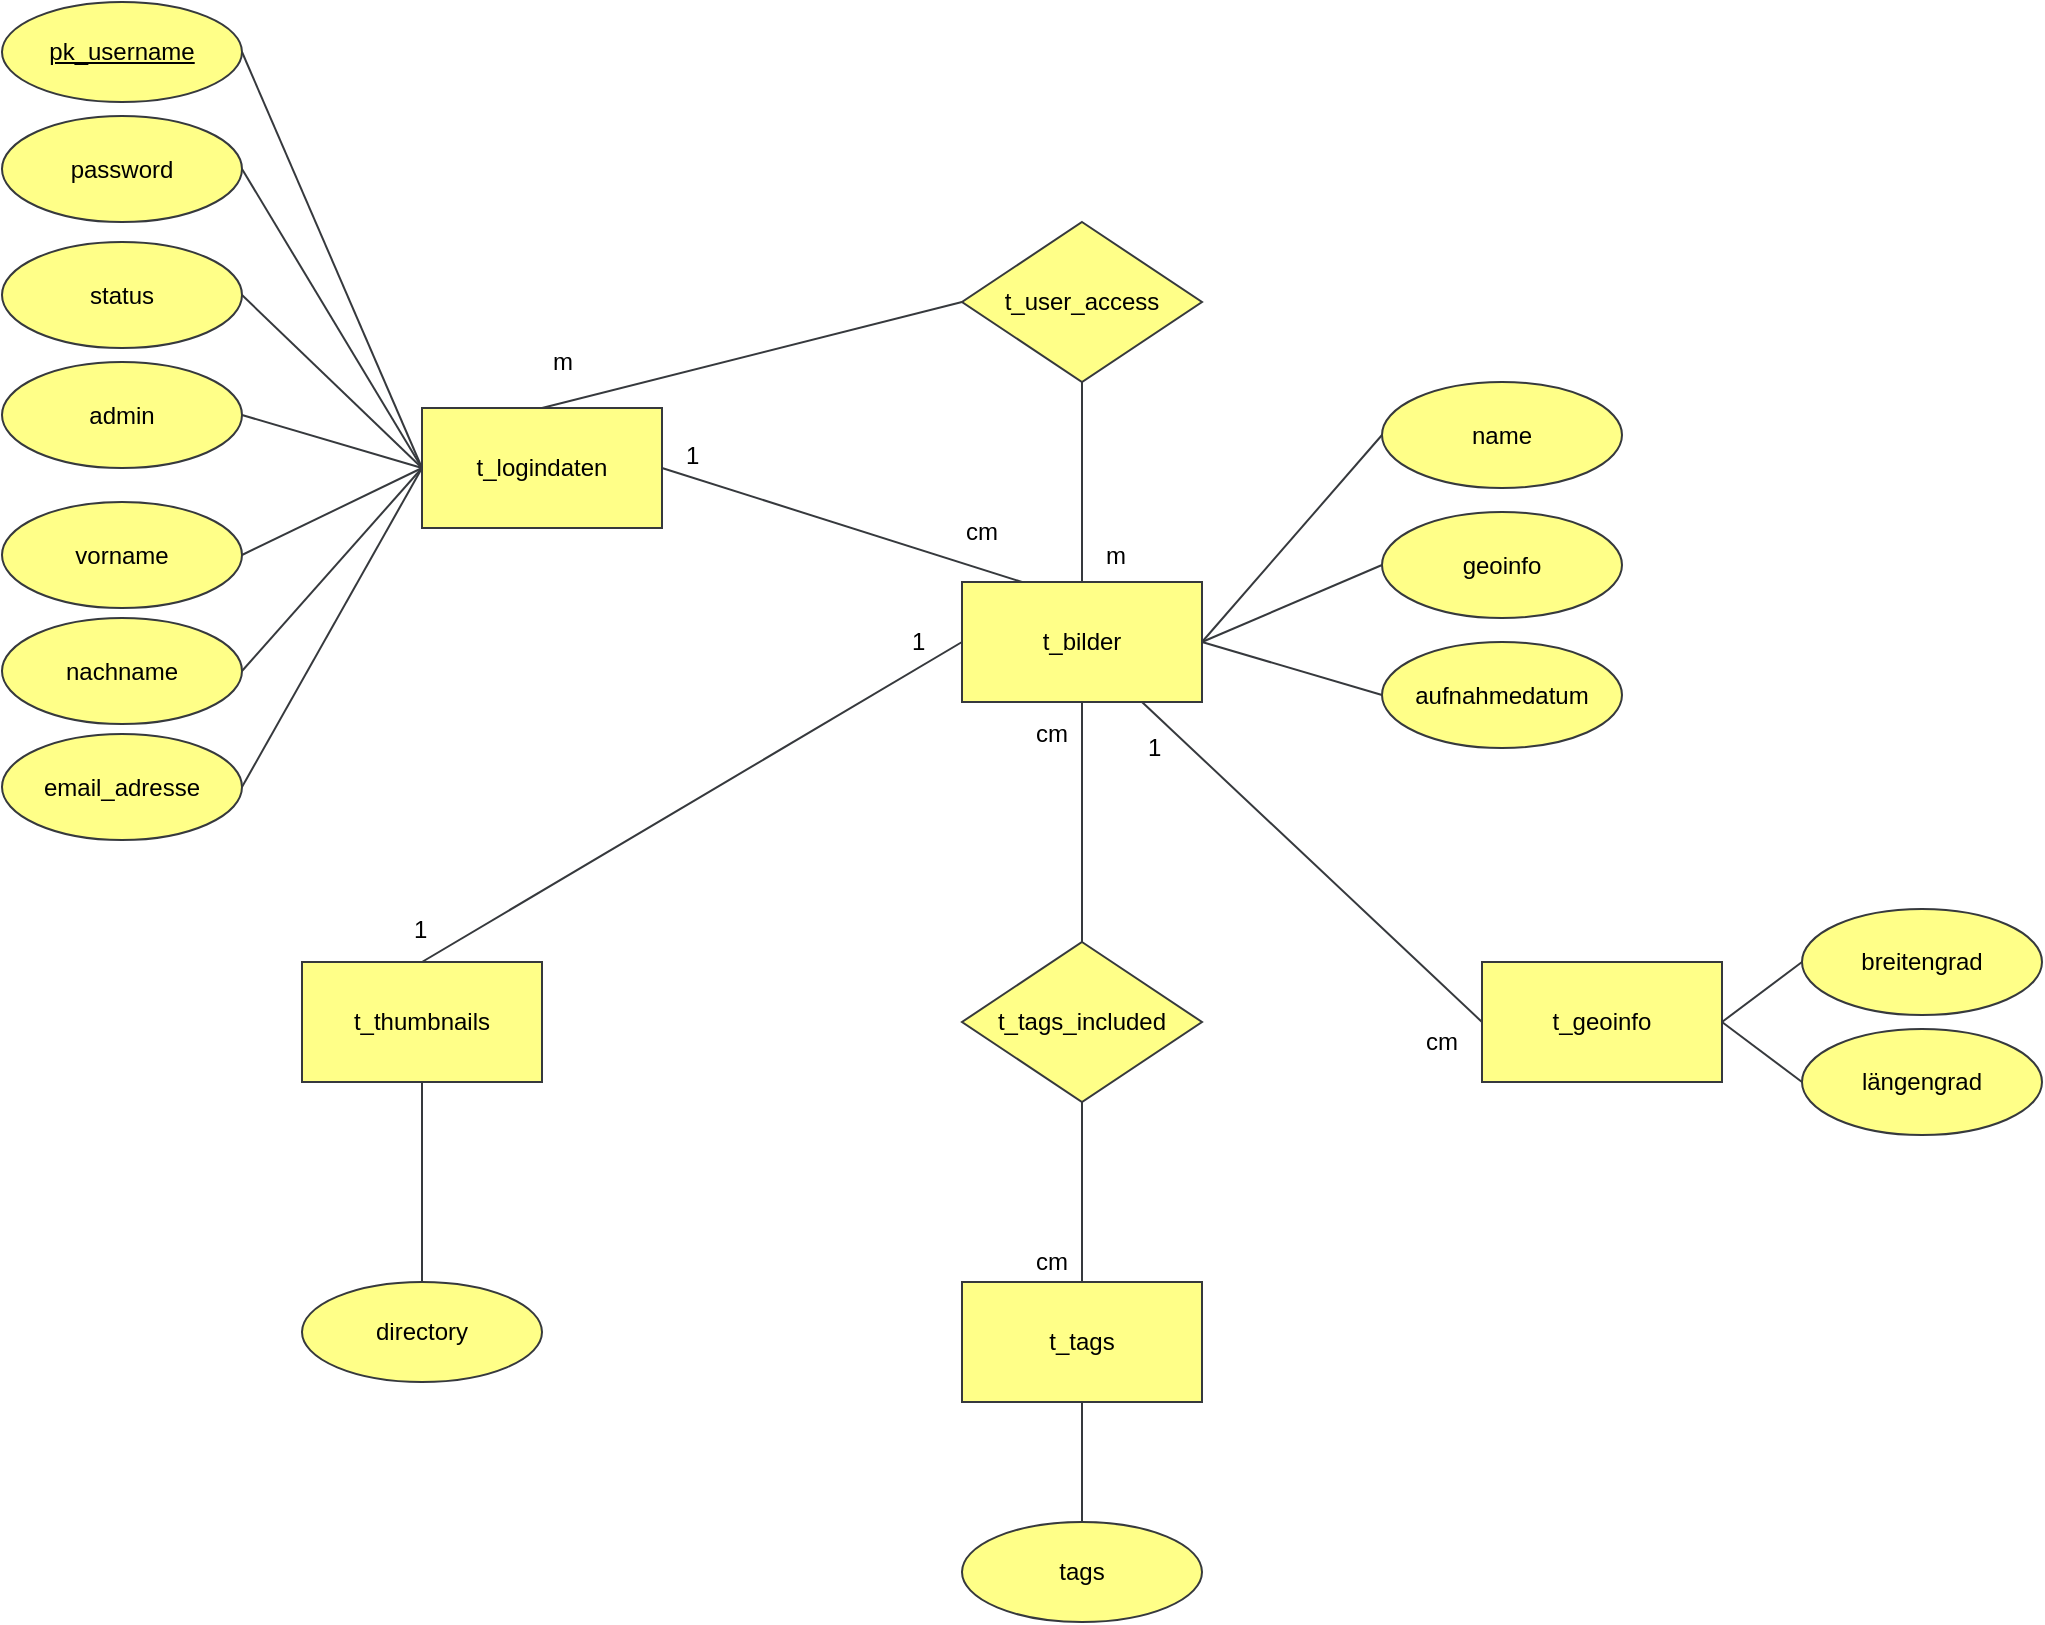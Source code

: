 <mxfile version="10.7.0" type="device"><diagram name="Page-1" id="edf60f1a-56cd-e834-aa8a-f176f3a09ee4"><mxGraphModel dx="1634" dy="715" grid="0" gridSize="10" guides="1" tooltips="1" connect="1" arrows="1" fold="1" page="1" pageScale="1" pageWidth="1100" pageHeight="850" background="#ffffff" math="0" shadow="0"><root><mxCell id="0"/><mxCell id="1" parent="0"/><mxCell id="_tiGaT_UiBhfCGNLS5t0-2" value="t_logindaten" style="rounded=0;whiteSpace=wrap;html=1;fillColor=#ffff88;strokeColor=#36393d;" parent="1" vertex="1"><mxGeometry x="230" y="223" width="120" height="60" as="geometry"/></mxCell><mxCell id="_tiGaT_UiBhfCGNLS5t0-3" value="t_bilder" style="rounded=0;whiteSpace=wrap;html=1;fillColor=#ffff88;strokeColor=#36393d;" parent="1" vertex="1"><mxGeometry x="500" y="310" width="120" height="60" as="geometry"/></mxCell><mxCell id="_tiGaT_UiBhfCGNLS5t0-4" value="t_geoinfo" style="rounded=0;whiteSpace=wrap;html=1;fillColor=#ffff88;strokeColor=#36393d;" parent="1" vertex="1"><mxGeometry x="760" y="500" width="120" height="60" as="geometry"/></mxCell><mxCell id="_tiGaT_UiBhfCGNLS5t0-5" value="t_tags" style="rounded=0;whiteSpace=wrap;html=1;fillColor=#ffff88;strokeColor=#36393d;" parent="1" vertex="1"><mxGeometry x="500" y="660" width="120" height="60" as="geometry"/></mxCell><mxCell id="_tiGaT_UiBhfCGNLS5t0-6" value="t_thumbnails" style="rounded=0;whiteSpace=wrap;html=1;fillColor=#ffff88;strokeColor=#36393d;" parent="1" vertex="1"><mxGeometry x="170" y="500" width="120" height="60" as="geometry"/></mxCell><mxCell id="_tiGaT_UiBhfCGNLS5t0-7" value="t_tags_included" style="rhombus;whiteSpace=wrap;html=1;fillColor=#ffff88;strokeColor=#36393d;" parent="1" vertex="1"><mxGeometry x="500" y="490" width="120" height="80" as="geometry"/></mxCell><mxCell id="_tiGaT_UiBhfCGNLS5t0-9" value="t_user_access" style="rhombus;whiteSpace=wrap;html=1;fillColor=#ffff88;strokeColor=#36393d;" parent="1" vertex="1"><mxGeometry x="500" y="130" width="120" height="80" as="geometry"/></mxCell><mxCell id="_tiGaT_UiBhfCGNLS5t0-10" value="&lt;u&gt;pk_username&lt;/u&gt;" style="ellipse;whiteSpace=wrap;html=1;fillColor=#ffff88;strokeColor=#36393d;" parent="1" vertex="1"><mxGeometry x="20" y="20" width="120" height="50" as="geometry"/></mxCell><mxCell id="_tiGaT_UiBhfCGNLS5t0-11" value="password" style="ellipse;whiteSpace=wrap;html=1;fillColor=#ffff88;strokeColor=#36393d;" parent="1" vertex="1"><mxGeometry x="20" y="77" width="120" height="53" as="geometry"/></mxCell><mxCell id="_tiGaT_UiBhfCGNLS5t0-12" value="status" style="ellipse;whiteSpace=wrap;html=1;fillColor=#ffff88;strokeColor=#36393d;" parent="1" vertex="1"><mxGeometry x="20" y="140" width="120" height="53" as="geometry"/></mxCell><mxCell id="_tiGaT_UiBhfCGNLS5t0-13" value="admin" style="ellipse;whiteSpace=wrap;html=1;fillColor=#ffff88;strokeColor=#36393d;" parent="1" vertex="1"><mxGeometry x="20" y="200" width="120" height="53" as="geometry"/></mxCell><mxCell id="_tiGaT_UiBhfCGNLS5t0-14" value="" style="endArrow=none;html=1;entryX=1;entryY=0.5;entryDx=0;entryDy=0;exitX=0;exitY=0.5;exitDx=0;exitDy=0;fillColor=#ffff88;strokeColor=#36393d;" parent="1" source="_tiGaT_UiBhfCGNLS5t0-2" target="_tiGaT_UiBhfCGNLS5t0-10" edge="1"><mxGeometry width="50" height="50" relative="1" as="geometry"><mxPoint x="220" y="90" as="sourcePoint"/><mxPoint x="230" y="20" as="targetPoint"/></mxGeometry></mxCell><mxCell id="_tiGaT_UiBhfCGNLS5t0-15" value="" style="endArrow=none;html=1;exitX=0;exitY=0.5;exitDx=0;exitDy=0;entryX=1;entryY=0.5;entryDx=0;entryDy=0;fillColor=#ffff88;strokeColor=#36393d;" parent="1" source="_tiGaT_UiBhfCGNLS5t0-2" target="_tiGaT_UiBhfCGNLS5t0-11" edge="1"><mxGeometry width="50" height="50" relative="1" as="geometry"><mxPoint x="177" y="187" as="sourcePoint"/><mxPoint x="150" y="55" as="targetPoint"/></mxGeometry></mxCell><mxCell id="_tiGaT_UiBhfCGNLS5t0-16" value="" style="endArrow=none;html=1;entryX=1;entryY=0.5;entryDx=0;entryDy=0;exitX=0;exitY=0.5;exitDx=0;exitDy=0;fillColor=#ffff88;strokeColor=#36393d;" parent="1" source="_tiGaT_UiBhfCGNLS5t0-2" target="_tiGaT_UiBhfCGNLS5t0-12" edge="1"><mxGeometry width="50" height="50" relative="1" as="geometry"><mxPoint x="230" y="90" as="sourcePoint"/><mxPoint x="150" y="55" as="targetPoint"/></mxGeometry></mxCell><mxCell id="_tiGaT_UiBhfCGNLS5t0-17" value="" style="endArrow=none;html=1;entryX=1;entryY=0.5;entryDx=0;entryDy=0;exitX=0;exitY=0.5;exitDx=0;exitDy=0;fillColor=#ffff88;strokeColor=#36393d;" parent="1" source="_tiGaT_UiBhfCGNLS5t0-2" target="_tiGaT_UiBhfCGNLS5t0-13" edge="1"><mxGeometry width="50" height="50" relative="1" as="geometry"><mxPoint x="270" y="240" as="sourcePoint"/><mxPoint x="150" y="177" as="targetPoint"/></mxGeometry></mxCell><mxCell id="_tiGaT_UiBhfCGNLS5t0-18" value="" style="endArrow=none;html=1;entryX=0.25;entryY=0;entryDx=0;entryDy=0;exitX=1;exitY=0.5;exitDx=0;exitDy=0;fillColor=#ffff88;strokeColor=#36393d;" parent="1" source="_tiGaT_UiBhfCGNLS5t0-2" target="_tiGaT_UiBhfCGNLS5t0-3" edge="1"><mxGeometry width="50" height="50" relative="1" as="geometry"><mxPoint x="20" y="790" as="sourcePoint"/><mxPoint x="70" y="740" as="targetPoint"/></mxGeometry></mxCell><mxCell id="_tiGaT_UiBhfCGNLS5t0-19" value="" style="endArrow=none;html=1;entryX=0.5;entryY=0;entryDx=0;entryDy=0;exitX=0.5;exitY=1;exitDx=0;exitDy=0;fillColor=#ffff88;strokeColor=#36393d;" parent="1" source="_tiGaT_UiBhfCGNLS5t0-9" target="_tiGaT_UiBhfCGNLS5t0-3" edge="1"><mxGeometry width="50" height="50" relative="1" as="geometry"><mxPoint x="20" y="790" as="sourcePoint"/><mxPoint x="70" y="740" as="targetPoint"/></mxGeometry></mxCell><mxCell id="_tiGaT_UiBhfCGNLS5t0-20" value="" style="endArrow=none;html=1;entryX=0;entryY=0.5;entryDx=0;entryDy=0;exitX=0.5;exitY=0;exitDx=0;exitDy=0;fillColor=#ffff88;strokeColor=#36393d;" parent="1" source="_tiGaT_UiBhfCGNLS5t0-2" target="_tiGaT_UiBhfCGNLS5t0-9" edge="1"><mxGeometry width="50" height="50" relative="1" as="geometry"><mxPoint x="20" y="790" as="sourcePoint"/><mxPoint x="70" y="740" as="targetPoint"/></mxGeometry></mxCell><mxCell id="_tiGaT_UiBhfCGNLS5t0-50" value="m" style="text;html=1;resizable=0;points=[];align=center;verticalAlign=middle;labelBackgroundColor=#ffffff;" parent="_tiGaT_UiBhfCGNLS5t0-20" vertex="1" connectable="0"><mxGeometry x="-0.838" y="1" relative="1" as="geometry"><mxPoint x="-7" y="-17.5" as="offset"/></mxGeometry></mxCell><mxCell id="_tiGaT_UiBhfCGNLS5t0-22" value="name" style="ellipse;whiteSpace=wrap;html=1;fillColor=#ffff88;strokeColor=#36393d;" parent="1" vertex="1"><mxGeometry x="710" y="210" width="120" height="53" as="geometry"/></mxCell><mxCell id="_tiGaT_UiBhfCGNLS5t0-23" value="geoinfo" style="ellipse;whiteSpace=wrap;html=1;fillColor=#ffff88;strokeColor=#36393d;" parent="1" vertex="1"><mxGeometry x="710" y="275" width="120" height="53" as="geometry"/></mxCell><mxCell id="_tiGaT_UiBhfCGNLS5t0-24" value="aufnahmedatum" style="ellipse;whiteSpace=wrap;html=1;fillColor=#ffff88;strokeColor=#36393d;" parent="1" vertex="1"><mxGeometry x="710" y="340" width="120" height="53" as="geometry"/></mxCell><mxCell id="_tiGaT_UiBhfCGNLS5t0-26" value="" style="endArrow=none;html=1;entryX=0;entryY=0.5;entryDx=0;entryDy=0;exitX=1;exitY=0.5;exitDx=0;exitDy=0;fillColor=#ffff88;strokeColor=#36393d;" parent="1" source="_tiGaT_UiBhfCGNLS5t0-3" target="_tiGaT_UiBhfCGNLS5t0-22" edge="1"><mxGeometry width="50" height="50" relative="1" as="geometry"><mxPoint x="20" y="790" as="sourcePoint"/><mxPoint x="70" y="740" as="targetPoint"/></mxGeometry></mxCell><mxCell id="_tiGaT_UiBhfCGNLS5t0-27" value="" style="endArrow=none;html=1;entryX=0;entryY=0.5;entryDx=0;entryDy=0;exitX=1;exitY=0.5;exitDx=0;exitDy=0;fillColor=#ffff88;strokeColor=#36393d;" parent="1" source="_tiGaT_UiBhfCGNLS5t0-3" target="_tiGaT_UiBhfCGNLS5t0-23" edge="1"><mxGeometry width="50" height="50" relative="1" as="geometry"><mxPoint x="630" y="350" as="sourcePoint"/><mxPoint x="720" y="247" as="targetPoint"/></mxGeometry></mxCell><mxCell id="_tiGaT_UiBhfCGNLS5t0-28" value="" style="endArrow=none;html=1;entryX=0;entryY=0.5;entryDx=0;entryDy=0;exitX=1;exitY=0.5;exitDx=0;exitDy=0;fillColor=#ffff88;strokeColor=#36393d;" parent="1" source="_tiGaT_UiBhfCGNLS5t0-3" target="_tiGaT_UiBhfCGNLS5t0-24" edge="1"><mxGeometry width="50" height="50" relative="1" as="geometry"><mxPoint x="630" y="350" as="sourcePoint"/><mxPoint x="720" y="312" as="targetPoint"/></mxGeometry></mxCell><mxCell id="_tiGaT_UiBhfCGNLS5t0-29" value="" style="endArrow=none;html=1;entryX=0.75;entryY=1;entryDx=0;entryDy=0;exitX=0;exitY=0.5;exitDx=0;exitDy=0;fillColor=#ffff88;strokeColor=#36393d;" parent="1" source="_tiGaT_UiBhfCGNLS5t0-4" target="_tiGaT_UiBhfCGNLS5t0-3" edge="1"><mxGeometry width="50" height="50" relative="1" as="geometry"><mxPoint x="20" y="790" as="sourcePoint"/><mxPoint x="70" y="740" as="targetPoint"/></mxGeometry></mxCell><mxCell id="_tiGaT_UiBhfCGNLS5t0-30" value="breitengrad" style="ellipse;whiteSpace=wrap;html=1;fillColor=#ffff88;strokeColor=#36393d;" parent="1" vertex="1"><mxGeometry x="920" y="473.5" width="120" height="53" as="geometry"/></mxCell><mxCell id="_tiGaT_UiBhfCGNLS5t0-31" value="längengrad" style="ellipse;whiteSpace=wrap;html=1;fillColor=#ffff88;strokeColor=#36393d;" parent="1" vertex="1"><mxGeometry x="920" y="533.5" width="120" height="53" as="geometry"/></mxCell><mxCell id="_tiGaT_UiBhfCGNLS5t0-32" value="" style="endArrow=none;html=1;entryX=0;entryY=0.5;entryDx=0;entryDy=0;exitX=1;exitY=0.5;exitDx=0;exitDy=0;fillColor=#ffff88;strokeColor=#36393d;" parent="1" source="_tiGaT_UiBhfCGNLS5t0-4" target="_tiGaT_UiBhfCGNLS5t0-30" edge="1"><mxGeometry width="50" height="50" relative="1" as="geometry"><mxPoint x="20" y="790" as="sourcePoint"/><mxPoint x="70" y="740" as="targetPoint"/></mxGeometry></mxCell><mxCell id="_tiGaT_UiBhfCGNLS5t0-33" value="" style="endArrow=none;html=1;entryX=0;entryY=0.5;entryDx=0;entryDy=0;exitX=1;exitY=0.5;exitDx=0;exitDy=0;fillColor=#ffff88;strokeColor=#36393d;" parent="1" source="_tiGaT_UiBhfCGNLS5t0-4" target="_tiGaT_UiBhfCGNLS5t0-31" edge="1"><mxGeometry width="50" height="50" relative="1" as="geometry"><mxPoint x="850" y="470" as="sourcePoint"/><mxPoint x="930" y="510" as="targetPoint"/></mxGeometry></mxCell><mxCell id="_tiGaT_UiBhfCGNLS5t0-34" value="" style="endArrow=none;html=1;entryX=0.5;entryY=1;entryDx=0;entryDy=0;exitX=0.5;exitY=0;exitDx=0;exitDy=0;fillColor=#ffff88;strokeColor=#36393d;" parent="1" source="_tiGaT_UiBhfCGNLS5t0-7" target="_tiGaT_UiBhfCGNLS5t0-3" edge="1"><mxGeometry width="50" height="50" relative="1" as="geometry"><mxPoint x="20" y="790" as="sourcePoint"/><mxPoint x="70" y="740" as="targetPoint"/></mxGeometry></mxCell><mxCell id="_tiGaT_UiBhfCGNLS5t0-35" value="" style="endArrow=none;html=1;entryX=0.5;entryY=1;entryDx=0;entryDy=0;exitX=0.5;exitY=0;exitDx=0;exitDy=0;fillColor=#ffff88;strokeColor=#36393d;" parent="1" source="_tiGaT_UiBhfCGNLS5t0-5" target="_tiGaT_UiBhfCGNLS5t0-7" edge="1"><mxGeometry width="50" height="50" relative="1" as="geometry"><mxPoint x="20" y="790" as="sourcePoint"/><mxPoint x="70" y="740" as="targetPoint"/></mxGeometry></mxCell><mxCell id="_tiGaT_UiBhfCGNLS5t0-37" value="vorname" style="ellipse;whiteSpace=wrap;html=1;fillColor=#ffff88;strokeColor=#36393d;" parent="1" vertex="1"><mxGeometry x="20" y="270" width="120" height="53" as="geometry"/></mxCell><mxCell id="_tiGaT_UiBhfCGNLS5t0-38" value="nachname" style="ellipse;whiteSpace=wrap;html=1;fillColor=#ffff88;strokeColor=#36393d;" parent="1" vertex="1"><mxGeometry x="20" y="328" width="120" height="53" as="geometry"/></mxCell><mxCell id="_tiGaT_UiBhfCGNLS5t0-39" value="email_adresse" style="ellipse;whiteSpace=wrap;html=1;fillColor=#ffff88;strokeColor=#36393d;" parent="1" vertex="1"><mxGeometry x="20" y="386" width="120" height="53" as="geometry"/></mxCell><mxCell id="_tiGaT_UiBhfCGNLS5t0-40" value="" style="endArrow=none;html=1;entryX=1;entryY=0.5;entryDx=0;entryDy=0;exitX=0;exitY=0.5;exitDx=0;exitDy=0;fillColor=#ffff88;strokeColor=#36393d;" parent="1" source="_tiGaT_UiBhfCGNLS5t0-2" target="_tiGaT_UiBhfCGNLS5t0-37" edge="1"><mxGeometry width="50" height="50" relative="1" as="geometry"><mxPoint x="170" y="340" as="sourcePoint"/><mxPoint x="70" y="740" as="targetPoint"/></mxGeometry></mxCell><mxCell id="_tiGaT_UiBhfCGNLS5t0-41" value="" style="endArrow=none;html=1;entryX=1;entryY=0.5;entryDx=0;entryDy=0;exitX=0;exitY=0.5;exitDx=0;exitDy=0;fillColor=#ffff88;strokeColor=#36393d;" parent="1" source="_tiGaT_UiBhfCGNLS5t0-2" target="_tiGaT_UiBhfCGNLS5t0-38" edge="1"><mxGeometry width="50" height="50" relative="1" as="geometry"><mxPoint x="170" y="340" as="sourcePoint"/><mxPoint x="150" y="307" as="targetPoint"/></mxGeometry></mxCell><mxCell id="_tiGaT_UiBhfCGNLS5t0-42" value="" style="endArrow=none;html=1;entryX=1;entryY=0.5;entryDx=0;entryDy=0;exitX=0;exitY=0.5;exitDx=0;exitDy=0;fillColor=#ffff88;strokeColor=#36393d;" parent="1" source="_tiGaT_UiBhfCGNLS5t0-2" target="_tiGaT_UiBhfCGNLS5t0-39" edge="1"><mxGeometry width="50" height="50" relative="1" as="geometry"><mxPoint x="170" y="340" as="sourcePoint"/><mxPoint x="150" y="365" as="targetPoint"/></mxGeometry></mxCell><mxCell id="_tiGaT_UiBhfCGNLS5t0-44" value="" style="endArrow=none;html=1;entryX=0;entryY=0.5;entryDx=0;entryDy=0;exitX=0.5;exitY=0;exitDx=0;exitDy=0;fillColor=#ffff88;strokeColor=#36393d;" parent="1" source="_tiGaT_UiBhfCGNLS5t0-6" target="_tiGaT_UiBhfCGNLS5t0-3" edge="1"><mxGeometry width="50" height="50" relative="1" as="geometry"><mxPoint x="20" y="790" as="sourcePoint"/><mxPoint x="70" y="740" as="targetPoint"/></mxGeometry></mxCell><mxCell id="_tiGaT_UiBhfCGNLS5t0-45" value="directory" style="ellipse;whiteSpace=wrap;html=1;fillColor=#ffff88;strokeColor=#36393d;" parent="1" vertex="1"><mxGeometry x="170" y="660" width="120" height="50" as="geometry"/></mxCell><mxCell id="_tiGaT_UiBhfCGNLS5t0-46" value="" style="endArrow=none;html=1;entryX=0.5;entryY=1;entryDx=0;entryDy=0;exitX=0.5;exitY=0;exitDx=0;exitDy=0;fillColor=#ffff88;strokeColor=#36393d;" parent="1" source="_tiGaT_UiBhfCGNLS5t0-45" target="_tiGaT_UiBhfCGNLS5t0-6" edge="1"><mxGeometry width="50" height="50" relative="1" as="geometry"><mxPoint x="20" y="790" as="sourcePoint"/><mxPoint x="70" y="740" as="targetPoint"/></mxGeometry></mxCell><mxCell id="_tiGaT_UiBhfCGNLS5t0-47" value="" style="endArrow=none;html=1;entryX=0.5;entryY=1;entryDx=0;entryDy=0;fillColor=#ffff88;strokeColor=#36393d;" parent="1" target="_tiGaT_UiBhfCGNLS5t0-5" edge="1"><mxGeometry width="50" height="50" relative="1" as="geometry"><mxPoint x="560" y="780" as="sourcePoint"/><mxPoint x="70" y="740" as="targetPoint"/></mxGeometry></mxCell><mxCell id="_tiGaT_UiBhfCGNLS5t0-48" value="tags" style="ellipse;whiteSpace=wrap;html=1;fillColor=#ffff88;strokeColor=#36393d;" parent="1" vertex="1"><mxGeometry x="500" y="780" width="120" height="50" as="geometry"/></mxCell><mxCell id="_tiGaT_UiBhfCGNLS5t0-51" value="m" style="text;html=1;resizable=0;points=[];autosize=1;align=left;verticalAlign=top;spacingTop=-4;" parent="1" vertex="1"><mxGeometry x="570" y="286.5" width="30" height="20" as="geometry"/></mxCell><mxCell id="_tiGaT_UiBhfCGNLS5t0-52" value="1" style="text;html=1;resizable=0;points=[];autosize=1;align=left;verticalAlign=top;spacingTop=-4;" parent="1" vertex="1"><mxGeometry x="360" y="236.5" width="20" height="20" as="geometry"/></mxCell><mxCell id="_tiGaT_UiBhfCGNLS5t0-53" value="cm" style="text;html=1;resizable=0;points=[];autosize=1;align=left;verticalAlign=top;spacingTop=-4;" parent="1" vertex="1"><mxGeometry x="500" y="275" width="30" height="20" as="geometry"/></mxCell><mxCell id="_tiGaT_UiBhfCGNLS5t0-58" value="1" style="text;html=1;resizable=0;points=[];autosize=1;align=left;verticalAlign=top;spacingTop=-4;" parent="1" vertex="1"><mxGeometry x="473" y="330" width="20" height="20" as="geometry"/></mxCell><mxCell id="_tiGaT_UiBhfCGNLS5t0-59" value="1" style="text;html=1;resizable=0;points=[];autosize=1;align=left;verticalAlign=top;spacingTop=-4;" parent="1" vertex="1"><mxGeometry x="224" y="473.5" width="20" height="20" as="geometry"/></mxCell><mxCell id="_tiGaT_UiBhfCGNLS5t0-60" value="cm" style="text;html=1;resizable=0;points=[];autosize=1;align=left;verticalAlign=top;spacingTop=-4;" parent="1" vertex="1"><mxGeometry x="535" y="376" width="30" height="20" as="geometry"/></mxCell><mxCell id="_tiGaT_UiBhfCGNLS5t0-61" value="cm" style="text;html=1;resizable=0;points=[];autosize=1;align=left;verticalAlign=top;spacingTop=-4;" parent="1" vertex="1"><mxGeometry x="535" y="640" width="30" height="20" as="geometry"/></mxCell><mxCell id="_tiGaT_UiBhfCGNLS5t0-62" value="1" style="text;html=1;resizable=0;points=[];autosize=1;align=left;verticalAlign=top;spacingTop=-4;" parent="1" vertex="1"><mxGeometry x="591" y="383" width="20" height="20" as="geometry"/></mxCell><mxCell id="_tiGaT_UiBhfCGNLS5t0-63" value="cm" style="text;html=1;resizable=0;points=[];autosize=1;align=left;verticalAlign=top;spacingTop=-4;" parent="1" vertex="1"><mxGeometry x="730" y="530" width="30" height="20" as="geometry"/></mxCell></root></mxGraphModel></diagram></mxfile>